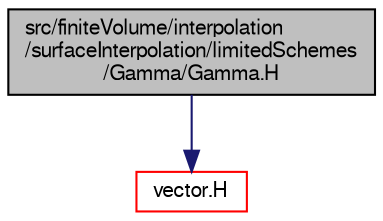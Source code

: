 digraph "src/finiteVolume/interpolation/surfaceInterpolation/limitedSchemes/Gamma/Gamma.H"
{
  bgcolor="transparent";
  edge [fontname="FreeSans",fontsize="10",labelfontname="FreeSans",labelfontsize="10"];
  node [fontname="FreeSans",fontsize="10",shape=record];
  Node0 [label="src/finiteVolume/interpolation\l/surfaceInterpolation/limitedSchemes\l/Gamma/Gamma.H",height=0.2,width=0.4,color="black", fillcolor="grey75", style="filled", fontcolor="black"];
  Node0 -> Node1 [color="midnightblue",fontsize="10",style="solid",fontname="FreeSans"];
  Node1 [label="vector.H",height=0.2,width=0.4,color="red",URL="$a12836.html"];
}
